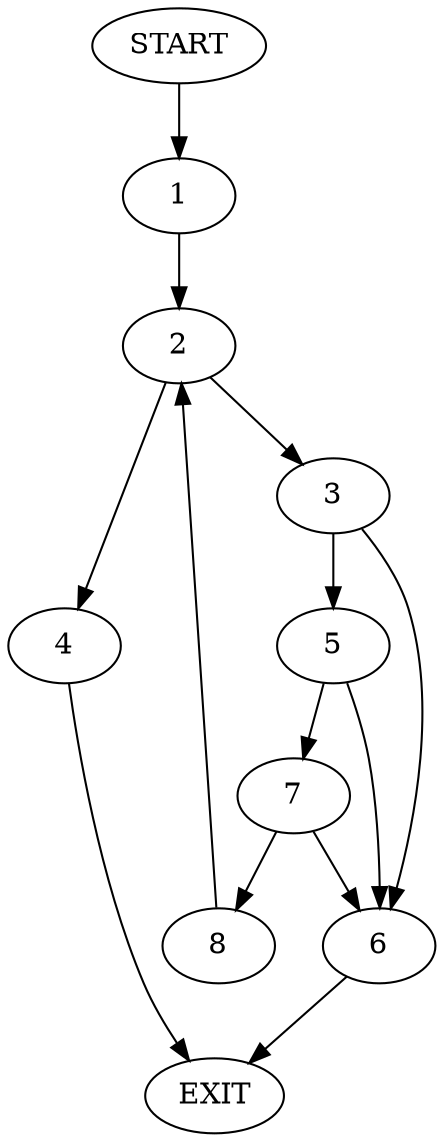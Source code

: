 digraph {
0 [label="START"]
9 [label="EXIT"]
0 -> 1
1 -> 2
2 -> 3
2 -> 4
3 -> 5
3 -> 6
4 -> 9
5 -> 6
5 -> 7
6 -> 9
7 -> 6
7 -> 8
8 -> 2
}
